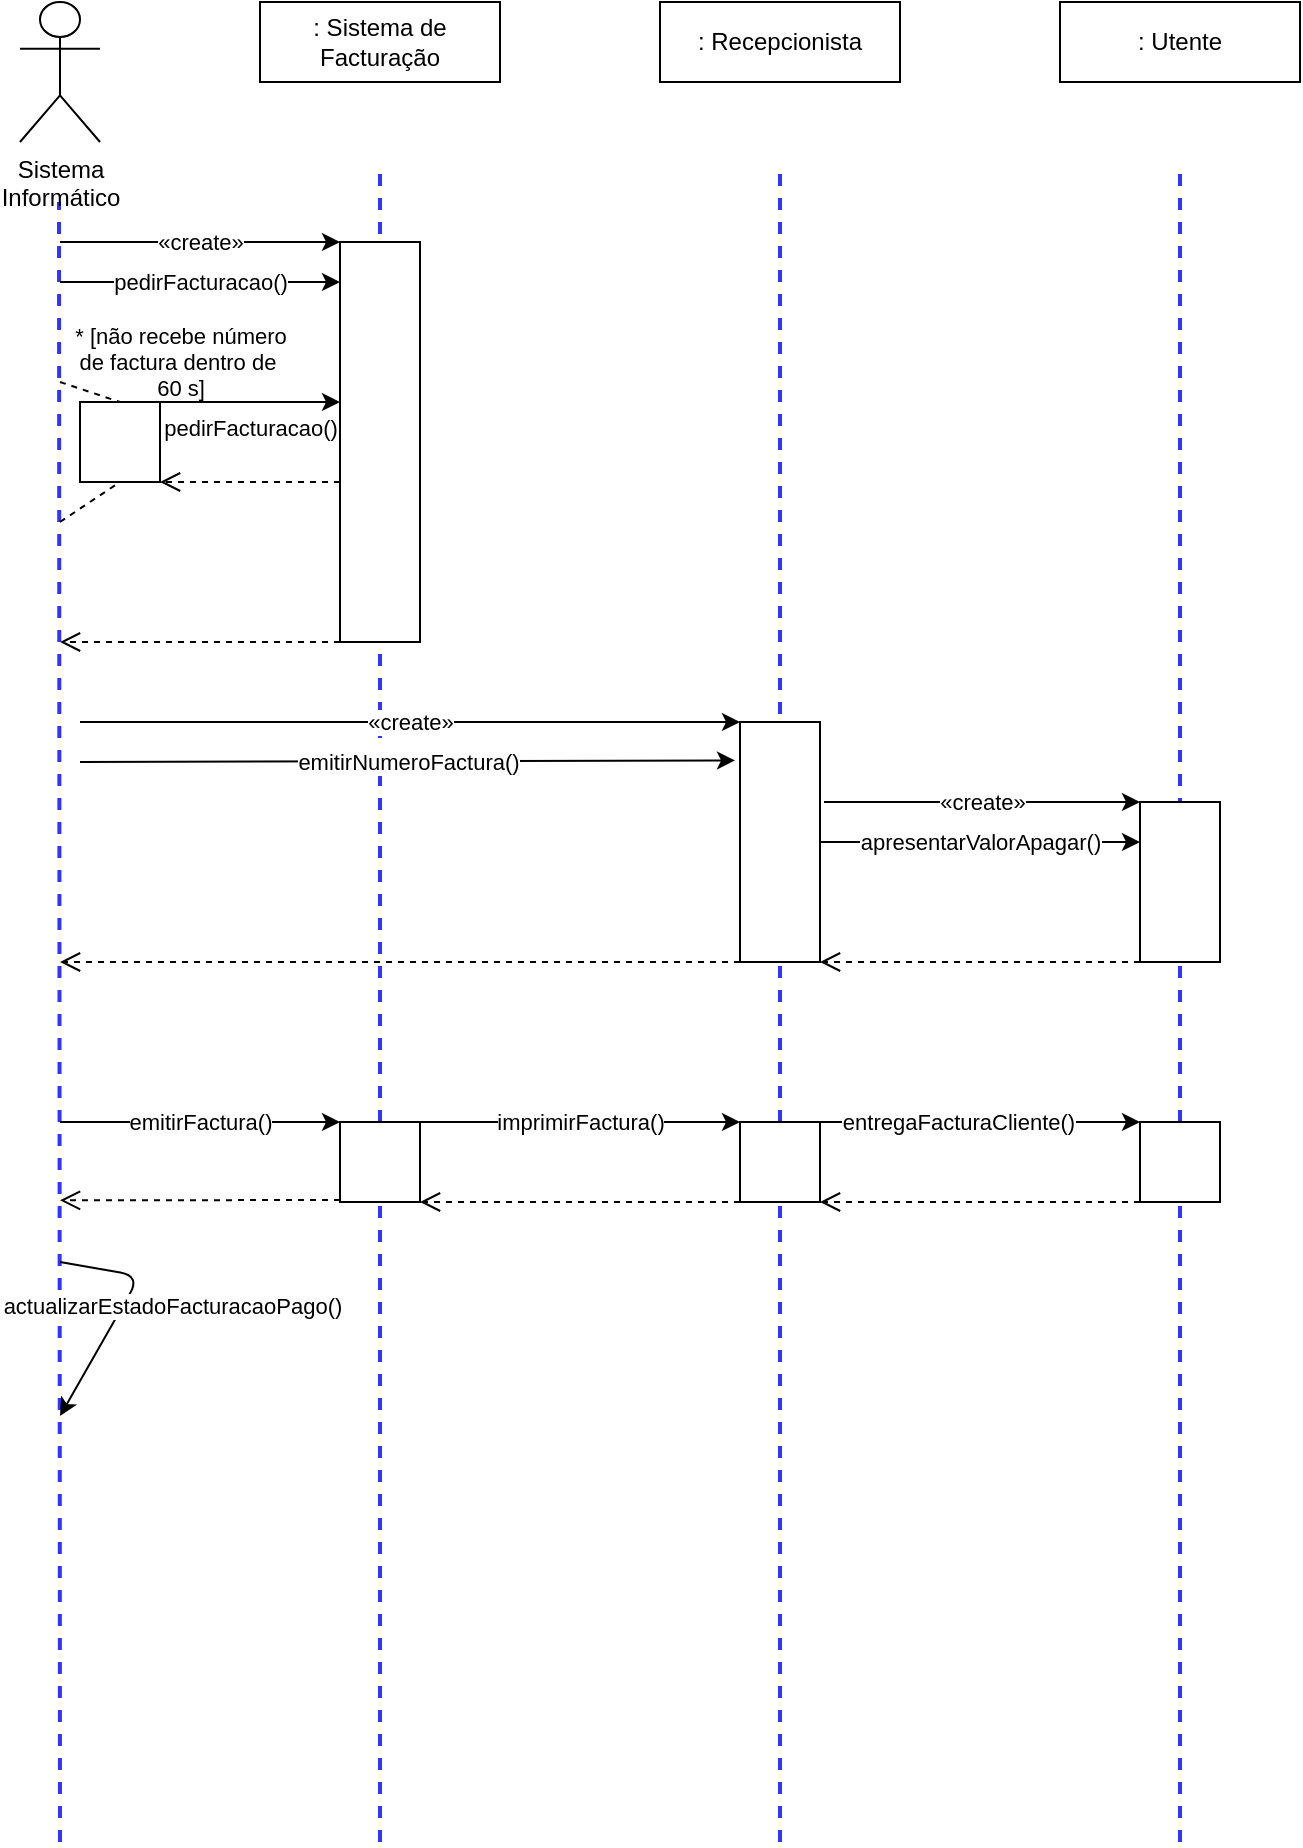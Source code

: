 <mxfile version="14.1.8" type="device" pages="2"><diagram id="UwaOQhKl-Q11q9RA1aI8" name="Facturação"><mxGraphModel dx="1422" dy="822" grid="1" gridSize="10" guides="1" tooltips="1" connect="1" arrows="1" fold="1" page="1" pageScale="1" pageWidth="827" pageHeight="1169" math="0" shadow="0"><root><mxCell id="0"/><mxCell id="1" parent="0"/><mxCell id="GC0mYDjlrWGqiUfanhWk-3" value="" style="endArrow=none;dashed=1;html=1;strokeWidth=2;fillColor=#dae8fc;strokeColor=#3333FF;" edge="1" parent="1"><mxGeometry width="50" height="50" relative="1" as="geometry"><mxPoint x="420" y="960" as="sourcePoint"/><mxPoint x="420" y="120" as="targetPoint"/></mxGeometry></mxCell><mxCell id="GC0mYDjlrWGqiUfanhWk-2" value="" style="endArrow=none;dashed=1;html=1;strokeWidth=2;fillColor=#dae8fc;strokeColor=#3333FF;" edge="1" parent="1"><mxGeometry width="50" height="50" relative="1" as="geometry"><mxPoint x="220" y="960" as="sourcePoint"/><mxPoint x="220" y="120" as="targetPoint"/></mxGeometry></mxCell><mxCell id="hO8CTnTAe7Eawf2AQecL-2" value="" style="endArrow=none;dashed=1;html=1;strokeWidth=2;fillColor=#dae8fc;strokeColor=#3333FF;" edge="1" parent="1"><mxGeometry width="50" height="50" relative="1" as="geometry"><mxPoint x="60" y="960" as="sourcePoint"/><mxPoint x="59.5" y="140" as="targetPoint"/></mxGeometry></mxCell><mxCell id="hO8CTnTAe7Eawf2AQecL-3" value=": Sistema de Facturação" style="rounded=0;whiteSpace=wrap;html=1;" vertex="1" parent="1"><mxGeometry x="160" y="40" width="120" height="40" as="geometry"/></mxCell><mxCell id="hO8CTnTAe7Eawf2AQecL-4" value="Sistema&lt;br&gt;Informático" style="shape=umlActor;verticalLabelPosition=bottom;verticalAlign=top;html=1;outlineConnect=0;" vertex="1" parent="1"><mxGeometry x="40" y="40" width="40" height="70" as="geometry"/></mxCell><mxCell id="hO8CTnTAe7Eawf2AQecL-5" value=": Recepcionista" style="rounded=0;whiteSpace=wrap;html=1;" vertex="1" parent="1"><mxGeometry x="360" y="40" width="120" height="40" as="geometry"/></mxCell><mxCell id="hO8CTnTAe7Eawf2AQecL-6" value=": Utente" style="rounded=0;whiteSpace=wrap;html=1;" vertex="1" parent="1"><mxGeometry x="560" y="40" width="120" height="40" as="geometry"/></mxCell><mxCell id="hO8CTnTAe7Eawf2AQecL-8" value="" style="endArrow=none;dashed=1;html=1;strokeWidth=2;fillColor=#dae8fc;strokeColor=#3333FF;" edge="1" parent="1"><mxGeometry width="50" height="50" relative="1" as="geometry"><mxPoint x="420" y="960" as="sourcePoint"/><mxPoint x="420" y="120" as="targetPoint"/></mxGeometry></mxCell><mxCell id="hO8CTnTAe7Eawf2AQecL-9" value="" style="endArrow=none;dashed=1;html=1;strokeWidth=2;fillColor=#dae8fc;strokeColor=#3333FF;" edge="1" parent="1"><mxGeometry width="50" height="50" relative="1" as="geometry"><mxPoint x="620" y="960" as="sourcePoint"/><mxPoint x="620" y="120" as="targetPoint"/></mxGeometry></mxCell><mxCell id="hO8CTnTAe7Eawf2AQecL-10" value="«create»" style="endArrow=classic;html=1;strokeWidth=1;entryX=0;entryY=0;entryDx=0;entryDy=0;" edge="1" parent="1" target="hO8CTnTAe7Eawf2AQecL-1"><mxGeometry width="50" height="50" relative="1" as="geometry"><mxPoint x="60" y="160" as="sourcePoint"/><mxPoint x="220" y="160" as="targetPoint"/></mxGeometry></mxCell><mxCell id="hO8CTnTAe7Eawf2AQecL-1" value="" style="rounded=0;whiteSpace=wrap;html=1;" vertex="1" parent="1"><mxGeometry x="200" y="160" width="40" height="200" as="geometry"/></mxCell><mxCell id="hO8CTnTAe7Eawf2AQecL-11" value="" style="endArrow=none;dashed=1;html=1;strokeWidth=2;fillColor=#dae8fc;strokeColor=#3333FF;" edge="1" parent="1" target="hO8CTnTAe7Eawf2AQecL-1"><mxGeometry width="50" height="50" relative="1" as="geometry"><mxPoint x="220" y="960" as="sourcePoint"/><mxPoint x="219.5" y="140" as="targetPoint"/></mxGeometry></mxCell><mxCell id="hO8CTnTAe7Eawf2AQecL-12" value="" style="rounded=0;whiteSpace=wrap;html=1;" vertex="1" parent="1"><mxGeometry x="70" y="240" width="40" height="40" as="geometry"/></mxCell><mxCell id="hO8CTnTAe7Eawf2AQecL-14" value="pedirFacturacao()" style="endArrow=classic;html=1;strokeWidth=1;entryX=0;entryY=0;entryDx=0;entryDy=0;" edge="1" parent="1"><mxGeometry width="50" height="50" relative="1" as="geometry"><mxPoint x="60" y="180" as="sourcePoint"/><mxPoint x="200" y="180" as="targetPoint"/></mxGeometry></mxCell><mxCell id="hO8CTnTAe7Eawf2AQecL-15" value="" style="endArrow=open;dashed=1;html=1;strokeColor=#000000;strokeWidth=1;endFill=0;endSize=8;startSize=8;exitX=0;exitY=1;exitDx=0;exitDy=0;" edge="1" parent="1"><mxGeometry width="50" height="50" relative="1" as="geometry"><mxPoint x="200" y="360" as="sourcePoint"/><mxPoint x="60" y="360" as="targetPoint"/></mxGeometry></mxCell><mxCell id="hO8CTnTAe7Eawf2AQecL-17" value="«create»" style="endArrow=classic;html=1;strokeWidth=1;entryX=0;entryY=0;entryDx=0;entryDy=0;" edge="1" parent="1" target="hO8CTnTAe7Eawf2AQecL-18"><mxGeometry width="50" height="50" relative="1" as="geometry"><mxPoint x="70" y="400" as="sourcePoint"/><mxPoint x="390" y="400" as="targetPoint"/></mxGeometry></mxCell><mxCell id="hO8CTnTAe7Eawf2AQecL-18" value="" style="rounded=0;whiteSpace=wrap;html=1;" vertex="1" parent="1"><mxGeometry x="400" y="400" width="40" height="120" as="geometry"/></mxCell><mxCell id="hO8CTnTAe7Eawf2AQecL-20" value="emitirNumeroFactura()" style="endArrow=classic;html=1;strokeWidth=1;entryX=-0.062;entryY=0.16;entryDx=0;entryDy=0;entryPerimeter=0;" edge="1" parent="1" target="hO8CTnTAe7Eawf2AQecL-18"><mxGeometry width="50" height="50" relative="1" as="geometry"><mxPoint x="70" y="420" as="sourcePoint"/><mxPoint x="390" y="420" as="targetPoint"/></mxGeometry></mxCell><mxCell id="hO8CTnTAe7Eawf2AQecL-21" value="«create»" style="endArrow=classic;html=1;strokeWidth=1;entryX=0;entryY=0;entryDx=0;entryDy=0;" edge="1" parent="1" target="hO8CTnTAe7Eawf2AQecL-22"><mxGeometry width="50" height="50" relative="1" as="geometry"><mxPoint x="442" y="440" as="sourcePoint"/><mxPoint x="620" y="440" as="targetPoint"/></mxGeometry></mxCell><mxCell id="hO8CTnTAe7Eawf2AQecL-22" value="" style="rounded=0;whiteSpace=wrap;html=1;" vertex="1" parent="1"><mxGeometry x="600" y="440" width="40" height="80" as="geometry"/></mxCell><mxCell id="hO8CTnTAe7Eawf2AQecL-23" value="apresentarValorApagar()" style="endArrow=classic;html=1;strokeWidth=1;entryX=0;entryY=0;entryDx=0;entryDy=0;exitX=1;exitY=0.5;exitDx=0;exitDy=0;" edge="1" parent="1" source="hO8CTnTAe7Eawf2AQecL-18"><mxGeometry width="50" height="50" relative="1" as="geometry"><mxPoint x="450" y="460" as="sourcePoint"/><mxPoint x="600" y="460" as="targetPoint"/></mxGeometry></mxCell><mxCell id="hO8CTnTAe7Eawf2AQecL-24" value="" style="endArrow=open;dashed=1;html=1;strokeColor=#000000;strokeWidth=1;endFill=0;endSize=8;startSize=8;entryX=1;entryY=1;entryDx=0;entryDy=0;exitX=0;exitY=1;exitDx=0;exitDy=0;" edge="1" parent="1" source="hO8CTnTAe7Eawf2AQecL-22" target="hO8CTnTAe7Eawf2AQecL-18"><mxGeometry width="50" height="50" relative="1" as="geometry"><mxPoint x="590" y="520" as="sourcePoint"/><mxPoint x="450" y="520" as="targetPoint"/></mxGeometry></mxCell><mxCell id="hO8CTnTAe7Eawf2AQecL-27" value="* [não recebe número&lt;br&gt;de factura dentro de&amp;nbsp;&lt;br&gt;60 s]" style="endArrow=none;dashed=1;html=1;strokeColor=#000000;strokeWidth=1;entryX=0.5;entryY=0;entryDx=0;entryDy=0;labelBackgroundColor=none;" edge="1" parent="1" target="hO8CTnTAe7Eawf2AQecL-12"><mxGeometry x="1" y="36" width="50" height="50" relative="1" as="geometry"><mxPoint x="60" y="230" as="sourcePoint"/><mxPoint x="410" y="290" as="targetPoint"/><mxPoint x="19" y="14" as="offset"/></mxGeometry></mxCell><mxCell id="hO8CTnTAe7Eawf2AQecL-28" value="" style="endArrow=none;dashed=1;html=1;strokeColor=#000000;strokeWidth=1;entryX=0.5;entryY=1;entryDx=0;entryDy=0;" edge="1" parent="1" target="hO8CTnTAe7Eawf2AQecL-12"><mxGeometry width="50" height="50" relative="1" as="geometry"><mxPoint x="60" y="300" as="sourcePoint"/><mxPoint x="260" y="230" as="targetPoint"/></mxGeometry></mxCell><mxCell id="hO8CTnTAe7Eawf2AQecL-31" value="pedirFacturacao()" style="endArrow=classic;html=1;strokeWidth=1;exitX=1;exitY=0;exitDx=0;exitDy=0;verticalAlign=top;" edge="1" parent="1" source="hO8CTnTAe7Eawf2AQecL-12"><mxGeometry width="50" height="50" relative="1" as="geometry"><mxPoint x="150" y="250" as="sourcePoint"/><mxPoint x="200" y="240" as="targetPoint"/></mxGeometry></mxCell><mxCell id="hO8CTnTAe7Eawf2AQecL-32" value="" style="endArrow=open;dashed=1;html=1;strokeColor=#000000;strokeWidth=1;endFill=0;endSize=8;startSize=8;entryX=1;entryY=1;entryDx=0;entryDy=0;" edge="1" parent="1" target="hO8CTnTAe7Eawf2AQecL-12"><mxGeometry width="50" height="50" relative="1" as="geometry"><mxPoint x="200" y="280" as="sourcePoint"/><mxPoint x="140" y="280" as="targetPoint"/></mxGeometry></mxCell><mxCell id="hO8CTnTAe7Eawf2AQecL-34" value="" style="endArrow=open;dashed=1;html=1;strokeColor=#000000;strokeWidth=1;endFill=0;endSize=8;startSize=8;exitX=0;exitY=1;exitDx=0;exitDy=0;" edge="1" parent="1"><mxGeometry width="50" height="50" relative="1" as="geometry"><mxPoint x="400" y="520" as="sourcePoint"/><mxPoint x="60" y="520" as="targetPoint"/></mxGeometry></mxCell><mxCell id="hO8CTnTAe7Eawf2AQecL-35" value="actualizarEstadoFacturacaoPago()" style="endArrow=classic;html=1;strokeWidth=1;" edge="1" parent="1"><mxGeometry x="0.014" y="-69" width="50" height="50" relative="1" as="geometry"><mxPoint x="60" y="670" as="sourcePoint"/><mxPoint x="60" y="747" as="targetPoint"/><Array as="points"><mxPoint x="100" y="677"/></Array><mxPoint x="86" y="31" as="offset"/></mxGeometry></mxCell><mxCell id="hO8CTnTAe7Eawf2AQecL-39" value="emitirFactura()" style="endArrow=classic;html=1;strokeWidth=1;entryX=0;entryY=0;entryDx=0;entryDy=0;" edge="1" parent="1" target="hO8CTnTAe7Eawf2AQecL-46"><mxGeometry width="50" height="50" relative="1" as="geometry"><mxPoint x="60" y="600" as="sourcePoint"/><mxPoint x="190" y="600" as="targetPoint"/></mxGeometry></mxCell><mxCell id="hO8CTnTAe7Eawf2AQecL-40" value="imprimirFactura()" style="endArrow=classic;html=1;strokeWidth=1;entryX=0;entryY=0;entryDx=0;entryDy=0;exitX=1;exitY=0;exitDx=0;exitDy=0;" edge="1" parent="1" source="hO8CTnTAe7Eawf2AQecL-46" target="hO8CTnTAe7Eawf2AQecL-38"><mxGeometry width="50" height="50" relative="1" as="geometry"><mxPoint x="250" y="600" as="sourcePoint"/><mxPoint x="390" y="600" as="targetPoint"/></mxGeometry></mxCell><mxCell id="hO8CTnTAe7Eawf2AQecL-38" value="" style="rounded=0;whiteSpace=wrap;html=1;" vertex="1" parent="1"><mxGeometry x="400" y="600" width="40" height="40" as="geometry"/></mxCell><mxCell id="hO8CTnTAe7Eawf2AQecL-43" value="" style="endArrow=open;dashed=1;html=1;strokeColor=#000000;strokeWidth=1;endFill=0;endSize=8;startSize=8;entryX=1;entryY=1;entryDx=0;entryDy=0;exitX=0;exitY=1;exitDx=0;exitDy=0;" edge="1" parent="1" source="hO8CTnTAe7Eawf2AQecL-38" target="hO8CTnTAe7Eawf2AQecL-46"><mxGeometry width="50" height="50" relative="1" as="geometry"><mxPoint x="390" y="640" as="sourcePoint"/><mxPoint x="250" y="639.58" as="targetPoint"/></mxGeometry></mxCell><mxCell id="hO8CTnTAe7Eawf2AQecL-44" value="entregaFacturaCliente()" style="endArrow=classic;html=1;strokeWidth=1;entryX=0;entryY=0;entryDx=0;entryDy=0;exitX=1;exitY=0;exitDx=0;exitDy=0;" edge="1" parent="1" source="hO8CTnTAe7Eawf2AQecL-38" target="hO8CTnTAe7Eawf2AQecL-48"><mxGeometry x="-0.143" width="50" height="50" relative="1" as="geometry"><mxPoint x="450" y="600" as="sourcePoint"/><mxPoint x="590" y="600" as="targetPoint"/><mxPoint as="offset"/></mxGeometry></mxCell><mxCell id="hO8CTnTAe7Eawf2AQecL-45" value="" style="endArrow=open;dashed=1;html=1;strokeColor=#000000;strokeWidth=1;endFill=0;endSize=8;startSize=8;exitX=0;exitY=1;exitDx=0;exitDy=0;entryX=1;entryY=1;entryDx=0;entryDy=0;" edge="1" parent="1" source="hO8CTnTAe7Eawf2AQecL-48" target="hO8CTnTAe7Eawf2AQecL-38"><mxGeometry width="50" height="50" relative="1" as="geometry"><mxPoint x="590" y="639.58" as="sourcePoint"/><mxPoint x="450" y="640" as="targetPoint"/></mxGeometry></mxCell><mxCell id="hO8CTnTAe7Eawf2AQecL-46" value="" style="rounded=0;whiteSpace=wrap;html=1;" vertex="1" parent="1"><mxGeometry x="200" y="600" width="40" height="40" as="geometry"/></mxCell><mxCell id="hO8CTnTAe7Eawf2AQecL-48" value="" style="rounded=0;whiteSpace=wrap;html=1;" vertex="1" parent="1"><mxGeometry x="600" y="600" width="40" height="40" as="geometry"/></mxCell><mxCell id="hO8CTnTAe7Eawf2AQecL-49" value="" style="endArrow=open;dashed=1;html=1;strokeColor=#000000;strokeWidth=1;endFill=0;endSize=8;startSize=8;" edge="1" parent="1"><mxGeometry width="50" height="50" relative="1" as="geometry"><mxPoint x="200" y="639" as="sourcePoint"/><mxPoint x="60" y="639.17" as="targetPoint"/></mxGeometry></mxCell></root></mxGraphModel></diagram><diagram id="GYU360KaEMWYnab5DIRw" name="Atribuir Vaga"><mxGraphModel dx="1415" dy="822" grid="1" gridSize="10" guides="1" tooltips="1" connect="1" arrows="1" fold="1" page="1" pageScale="1" pageWidth="827" pageHeight="1169" math="0" shadow="0"><root><mxCell id="5AYwY359rfTVdC4dCnKr-0"/><mxCell id="5AYwY359rfTVdC4dCnKr-1" parent="5AYwY359rfTVdC4dCnKr-0"/><mxCell id="wrcF2Uz3QnPUzupPBUTH-21" value="" style="rounded=0;whiteSpace=wrap;html=1;labelBackgroundColor=none;strokeWidth=2;fillColor=#FFFFFF;align=left;" vertex="1" parent="5AYwY359rfTVdC4dCnKr-1"><mxGeometry x="50" y="638.6" width="400" height="161.4" as="geometry"/></mxCell><mxCell id="wrcF2Uz3QnPUzupPBUTH-20" value="" style="rounded=0;whiteSpace=wrap;html=1;labelBackgroundColor=none;strokeWidth=2;fillColor=#FFFFFF;align=left;" vertex="1" parent="5AYwY359rfTVdC4dCnKr-1"><mxGeometry x="50" y="320" width="400" height="320" as="geometry"/></mxCell><mxCell id="rR4Ji8zT3hNLqgpskdZH-1" value="" style="endArrow=none;dashed=1;html=1;strokeWidth=2;fillColor=#dae8fc;strokeColor=#3333FF;" edge="1" parent="5AYwY359rfTVdC4dCnKr-1"><mxGeometry width="50" height="50" relative="1" as="geometry"><mxPoint x="220" y="960" as="sourcePoint"/><mxPoint x="220" y="400" as="targetPoint"/></mxGeometry></mxCell><mxCell id="huelvOb1-22fl3Q3t9y2-0" value=": Utente" style="rounded=0;whiteSpace=wrap;html=1;" vertex="1" parent="5AYwY359rfTVdC4dCnKr-1"><mxGeometry x="160" y="40" width="120" height="40" as="geometry"/></mxCell><mxCell id="huelvOb1-22fl3Q3t9y2-1" value="Sistema&lt;br&gt;de Vagas" style="shape=umlActor;verticalLabelPosition=bottom;verticalAlign=top;html=1;outlineConnect=0;" vertex="1" parent="5AYwY359rfTVdC4dCnKr-1"><mxGeometry x="40" y="40" width="40" height="70" as="geometry"/></mxCell><mxCell id="huelvOb1-22fl3Q3t9y2-2" value=": Sistema Informático" style="rounded=0;whiteSpace=wrap;html=1;" vertex="1" parent="5AYwY359rfTVdC4dCnKr-1"><mxGeometry x="360" y="40" width="120" height="40" as="geometry"/></mxCell><mxCell id="ceWhE7J2lFOy_AOx4QZ7-1" value="" style="endArrow=none;dashed=1;html=1;strokeWidth=2;fillColor=#dae8fc;strokeColor=#3333FF;" edge="1" parent="5AYwY359rfTVdC4dCnKr-1"><mxGeometry width="50" height="50" relative="1" as="geometry"><mxPoint x="60" y="960" as="sourcePoint"/><mxPoint x="59.5" y="140" as="targetPoint"/></mxGeometry></mxCell><mxCell id="ceWhE7J2lFOy_AOx4QZ7-3" value="" style="endArrow=none;dashed=1;html=1;strokeWidth=2;fillColor=#dae8fc;strokeColor=#3333FF;" edge="1" parent="5AYwY359rfTVdC4dCnKr-1" source="wrcF2Uz3QnPUzupPBUTH-13"><mxGeometry width="50" height="50" relative="1" as="geometry"><mxPoint x="420" y="960" as="sourcePoint"/><mxPoint x="420" y="120" as="targetPoint"/></mxGeometry></mxCell><mxCell id="ePgolRv8IFbqYyioInZo-0" value="atribuirVagaUtente()" style="endArrow=classic;html=1;strokeWidth=1;" edge="1" parent="5AYwY359rfTVdC4dCnKr-1"><mxGeometry x="0.014" y="-69" width="50" height="50" relative="1" as="geometry"><mxPoint x="60" y="160" as="sourcePoint"/><mxPoint x="60" y="237" as="targetPoint"/><Array as="points"><mxPoint x="100" y="167"/></Array><mxPoint x="86" y="31" as="offset"/></mxGeometry></mxCell><mxCell id="Rn9xOFVkHRvaP35qVuyh-0" value="«create»" style="endArrow=classic;html=1;strokeWidth=1;entryX=0;entryY=0;entryDx=0;entryDy=0;" edge="1" parent="5AYwY359rfTVdC4dCnKr-1"><mxGeometry width="50" height="50" relative="1" as="geometry"><mxPoint x="60" y="260" as="sourcePoint"/><mxPoint x="200" y="260" as="targetPoint"/></mxGeometry></mxCell><mxCell id="rR4Ji8zT3hNLqgpskdZH-0" value="" style="rounded=0;whiteSpace=wrap;html=1;" vertex="1" parent="5AYwY359rfTVdC4dCnKr-1"><mxGeometry x="200" y="260" width="40" height="60" as="geometry"/></mxCell><mxCell id="qQF9PVzehrA-bBYgVKkb-0" value="enviarMensagem()" style="endArrow=classic;html=1;strokeWidth=1;entryX=0;entryY=0;entryDx=0;entryDy=0;" edge="1" parent="5AYwY359rfTVdC4dCnKr-1"><mxGeometry width="50" height="50" relative="1" as="geometry"><mxPoint x="60" y="280" as="sourcePoint"/><mxPoint x="200" y="280" as="targetPoint"/></mxGeometry></mxCell><mxCell id="wrcF2Uz3QnPUzupPBUTH-14" value="" style="endArrow=none;dashed=1;html=1;strokeWidth=2;fillColor=#dae8fc;strokeColor=#3333FF;" edge="1" parent="5AYwY359rfTVdC4dCnKr-1" target="wrcF2Uz3QnPUzupPBUTH-13"><mxGeometry width="50" height="50" relative="1" as="geometry"><mxPoint x="420" y="960" as="sourcePoint"/><mxPoint x="420" y="120" as="targetPoint"/></mxGeometry></mxCell><mxCell id="ceWhE7J2lFOy_AOx4QZ7-2" value="" style="endArrow=none;dashed=1;html=1;strokeWidth=2;fillColor=#dae8fc;strokeColor=#3333FF;" edge="1" parent="5AYwY359rfTVdC4dCnKr-1" source="rR4Ji8zT3hNLqgpskdZH-0"><mxGeometry width="50" height="50" relative="1" as="geometry"><mxPoint x="220" y="960" as="sourcePoint"/><mxPoint x="220" y="120" as="targetPoint"/></mxGeometry></mxCell><mxCell id="wrcF2Uz3QnPUzupPBUTH-1" value="" style="endArrow=none;html=1;labelBackgroundColor=none;strokeWidth=2;exitX=0;exitY=0.5;exitDx=0;exitDy=0;entryX=1;entryY=0.5;entryDx=0;entryDy=0;dashed=1;strokeColor=#FFFFFF;" edge="1" parent="5AYwY359rfTVdC4dCnKr-1"><mxGeometry x="55" y="320" width="50" height="50" as="geometry"><mxPoint x="55" y="640" as="sourcePoint"/><mxPoint x="445" y="640" as="targetPoint"/></mxGeometry></mxCell><mxCell id="wrcF2Uz3QnPUzupPBUTH-2" value="ALT" style="text;html=1;strokeColor=none;fillColor=none;align=center;verticalAlign=middle;whiteSpace=wrap;rounded=0;fontStyle=1" vertex="1" parent="5AYwY359rfTVdC4dCnKr-1"><mxGeometry x="50" y="320" width="48.75" height="51.2" as="geometry"/></mxCell><mxCell id="wrcF2Uz3QnPUzupPBUTH-3" value="{confirma = True}" style="text;html=1;strokeColor=none;fillColor=none;align=left;verticalAlign=middle;whiteSpace=wrap;rounded=0;" vertex="1" parent="5AYwY359rfTVdC4dCnKr-1"><mxGeometry x="60" y="357.53" width="146.25" height="13.67" as="geometry"/></mxCell><mxCell id="wrcF2Uz3QnPUzupPBUTH-4" value="{confirma = False OR não responde dentro do tempo}" style="text;html=1;strokeColor=none;fillColor=none;align=left;verticalAlign=middle;whiteSpace=wrap;rounded=0;" vertex="1" parent="5AYwY359rfTVdC4dCnKr-1"><mxGeometry x="60" y="660" width="146.25" height="17.2" as="geometry"/></mxCell><mxCell id="FiUIgCn4gPfowO--44_3-0" value="" style="endArrow=open;dashed=1;html=1;strokeColor=#000000;strokeWidth=1;endFill=0;endSize=8;startSize=8;exitX=0;exitY=1;exitDx=0;exitDy=0;" edge="1" parent="5AYwY359rfTVdC4dCnKr-1"><mxGeometry x="50" y="320" width="50" height="50" as="geometry"><mxPoint x="200" y="395.294" as="sourcePoint"/><mxPoint x="60" y="395.294" as="targetPoint"/></mxGeometry></mxCell><mxCell id="wrcF2Uz3QnPUzupPBUTH-8" value="" style="rounded=0;whiteSpace=wrap;html=1;" vertex="1" parent="5AYwY359rfTVdC4dCnKr-1"><mxGeometry x="200" y="320" width="40" height="75.294" as="geometry"/></mxCell><mxCell id="wrcF2Uz3QnPUzupPBUTH-9" value="removerUtenteDaLista()" style="endArrow=classic;html=1;strokeWidth=1;" edge="1" parent="5AYwY359rfTVdC4dCnKr-1"><mxGeometry width="50" height="50" as="geometry"><mxPoint x="60" y="420.001" as="sourcePoint"/><mxPoint x="60.25" y="471.816" as="targetPoint"/><Array as="points"><mxPoint x="100" y="434.453"/></Array><mxPoint x="110" y="-11" as="offset"/></mxGeometry></mxCell><mxCell id="wrcF2Uz3QnPUzupPBUTH-11" value="«create»" style="endArrow=classic;html=1;strokeWidth=1;entryX=0;entryY=0;entryDx=0;entryDy=0;" edge="1" parent="5AYwY359rfTVdC4dCnKr-1" target="wrcF2Uz3QnPUzupPBUTH-13"><mxGeometry x="50" y="320" width="50" height="50" as="geometry"><mxPoint x="60" y="500" as="sourcePoint"/><mxPoint x="420" y="508.235" as="targetPoint"/></mxGeometry></mxCell><mxCell id="wrcF2Uz3QnPUzupPBUTH-12" value="registarDataHora()" style="endArrow=classic;html=1;strokeWidth=1;" edge="1" parent="5AYwY359rfTVdC4dCnKr-1"><mxGeometry x="50" y="320" width="50" height="50" as="geometry"><mxPoint x="60" y="519.503" as="sourcePoint"/><mxPoint x="400" y="519.503" as="targetPoint"/></mxGeometry></mxCell><mxCell id="wrcF2Uz3QnPUzupPBUTH-15" value="" style="endArrow=open;dashed=1;html=1;strokeColor=#000000;strokeWidth=1;endFill=0;endSize=8;startSize=8;" edge="1" parent="5AYwY359rfTVdC4dCnKr-1"><mxGeometry x="50" y="320" width="50" height="50" as="geometry"><mxPoint x="400" y="540.0" as="sourcePoint"/><mxPoint x="61.25" y="540.0" as="targetPoint"/></mxGeometry></mxCell><mxCell id="wrcF2Uz3QnPUzupPBUTH-16" value="removerVaga()" style="endArrow=classic;html=1;strokeWidth=1;" edge="1" parent="5AYwY359rfTVdC4dCnKr-1"><mxGeometry width="50" height="50" as="geometry"><mxPoint x="60" y="558.999" as="sourcePoint"/><mxPoint x="60.25" y="610.814" as="targetPoint"/><Array as="points"><mxPoint x="100" y="573.451"/></Array><mxPoint x="90" y="-11" as="offset"/></mxGeometry></mxCell><mxCell id="wrcF2Uz3QnPUzupPBUTH-13" value="" style="rounded=0;whiteSpace=wrap;html=1;" vertex="1" parent="5AYwY359rfTVdC4dCnKr-1"><mxGeometry x="400" y="500" width="40" height="40" as="geometry"/></mxCell><mxCell id="wrcF2Uz3QnPUzupPBUTH-17" value="" style="rounded=0;whiteSpace=wrap;html=1;" vertex="1" parent="5AYwY359rfTVdC4dCnKr-1"><mxGeometry x="200" y="640" width="40" height="75.294" as="geometry"/></mxCell><mxCell id="wrcF2Uz3QnPUzupPBUTH-18" value="" style="endArrow=open;dashed=1;html=1;strokeColor=#000000;strokeWidth=1;endFill=0;endSize=8;startSize=8;exitX=0;exitY=1;exitDx=0;exitDy=0;" edge="1" parent="5AYwY359rfTVdC4dCnKr-1"><mxGeometry x="50" y="320" width="50" height="50" as="geometry"><mxPoint x="200" y="715.294" as="sourcePoint"/><mxPoint x="60" y="715.294" as="targetPoint"/></mxGeometry></mxCell><mxCell id="wrcF2Uz3QnPUzupPBUTH-19" value="proximoUtenteDaLista()" style="endArrow=classic;html=1;strokeWidth=1;" edge="1" parent="5AYwY359rfTVdC4dCnKr-1"><mxGeometry width="50" height="50" as="geometry"><mxPoint x="58.75" y="739.999" as="sourcePoint"/><mxPoint x="59" y="791.814" as="targetPoint"/><Array as="points"><mxPoint x="98.75" y="754.451"/></Array><mxPoint x="111" y="-11" as="offset"/></mxGeometry></mxCell></root></mxGraphModel></diagram></mxfile>